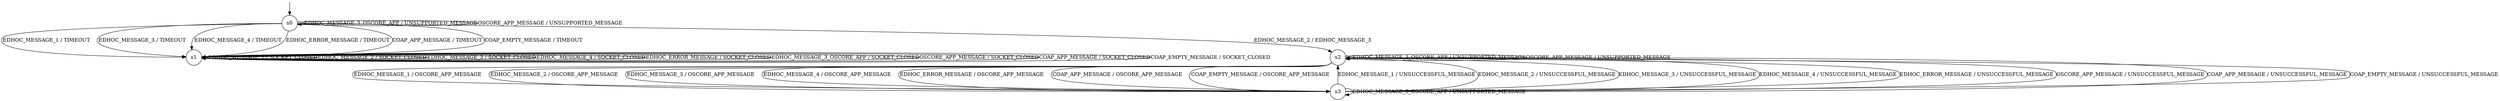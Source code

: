 digraph g {

	s0 [shape="circle" label="s0"];
	s1 [shape="circle" label="s1"];
	s2 [shape="circle" label="s2"];
	s3 [shape="circle" label="s3"];
	s0 -> s1 [label="EDHOC_MESSAGE_1 / TIMEOUT"];
	s0 -> s2 [label="EDHOC_MESSAGE_2 / EDHOC_MESSAGE_3"];
	s0 -> s1 [label="EDHOC_MESSAGE_3 / TIMEOUT"];
	s0 -> s1 [label="EDHOC_MESSAGE_4 / TIMEOUT"];
	s0 -> s1 [label="EDHOC_ERROR_MESSAGE / TIMEOUT"];
	s0 -> s0 [label="EDHOC_MESSAGE_3_OSCORE_APP / UNSUPPORTED_MESSAGE"];
	s0 -> s0 [label="OSCORE_APP_MESSAGE / UNSUPPORTED_MESSAGE"];
	s0 -> s1 [label="COAP_APP_MESSAGE / TIMEOUT"];
	s0 -> s1 [label="COAP_EMPTY_MESSAGE / TIMEOUT"];
	s1 -> s1 [label="EDHOC_MESSAGE_1 / SOCKET_CLOSED"];
	s1 -> s1 [label="EDHOC_MESSAGE_2 / SOCKET_CLOSED"];
	s1 -> s1 [label="EDHOC_MESSAGE_3 / SOCKET_CLOSED"];
	s1 -> s1 [label="EDHOC_MESSAGE_4 / SOCKET_CLOSED"];
	s1 -> s1 [label="EDHOC_ERROR_MESSAGE / SOCKET_CLOSED"];
	s1 -> s1 [label="EDHOC_MESSAGE_3_OSCORE_APP / SOCKET_CLOSED"];
	s1 -> s1 [label="OSCORE_APP_MESSAGE / SOCKET_CLOSED"];
	s1 -> s1 [label="COAP_APP_MESSAGE / SOCKET_CLOSED"];
	s1 -> s1 [label="COAP_EMPTY_MESSAGE / SOCKET_CLOSED"];
	s2 -> s3 [label="EDHOC_MESSAGE_1 / OSCORE_APP_MESSAGE"];
	s2 -> s3 [label="EDHOC_MESSAGE_2 / OSCORE_APP_MESSAGE"];
	s2 -> s3 [label="EDHOC_MESSAGE_3 / OSCORE_APP_MESSAGE"];
	s2 -> s3 [label="EDHOC_MESSAGE_4 / OSCORE_APP_MESSAGE"];
	s2 -> s3 [label="EDHOC_ERROR_MESSAGE / OSCORE_APP_MESSAGE"];
	s2 -> s2 [label="EDHOC_MESSAGE_3_OSCORE_APP / UNSUPPORTED_MESSAGE"];
	s2 -> s2 [label="OSCORE_APP_MESSAGE / UNSUPPORTED_MESSAGE"];
	s2 -> s3 [label="COAP_APP_MESSAGE / OSCORE_APP_MESSAGE"];
	s2 -> s3 [label="COAP_EMPTY_MESSAGE / OSCORE_APP_MESSAGE"];
	s3 -> s2 [label="EDHOC_MESSAGE_1 / UNSUCCESSFUL_MESSAGE"];
	s3 -> s2 [label="EDHOC_MESSAGE_2 / UNSUCCESSFUL_MESSAGE"];
	s3 -> s2 [label="EDHOC_MESSAGE_3 / UNSUCCESSFUL_MESSAGE"];
	s3 -> s2 [label="EDHOC_MESSAGE_4 / UNSUCCESSFUL_MESSAGE"];
	s3 -> s2 [label="EDHOC_ERROR_MESSAGE / UNSUCCESSFUL_MESSAGE"];
	s3 -> s3 [label="EDHOC_MESSAGE_3_OSCORE_APP / UNSUPPORTED_MESSAGE"];
	s3 -> s2 [label="OSCORE_APP_MESSAGE / UNSUCCESSFUL_MESSAGE"];
	s3 -> s2 [label="COAP_APP_MESSAGE / UNSUCCESSFUL_MESSAGE"];
	s3 -> s2 [label="COAP_EMPTY_MESSAGE / UNSUCCESSFUL_MESSAGE"];

__start0 [label="" shape="none" width="0" height="0"];
__start0 -> s0;

}
